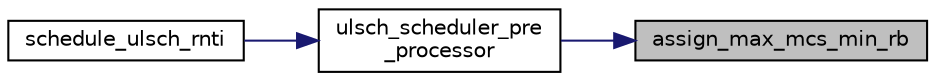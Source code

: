 digraph "assign_max_mcs_min_rb"
{
 // LATEX_PDF_SIZE
  edge [fontname="Helvetica",fontsize="10",labelfontname="Helvetica",labelfontsize="10"];
  node [fontname="Helvetica",fontsize="10",shape=record];
  rankdir="RL";
  Node1 [label="assign_max_mcs_min_rb",height=0.2,width=0.4,color="black", fillcolor="grey75", style="filled", fontcolor="black",tooltip=" "];
  Node1 -> Node2 [dir="back",color="midnightblue",fontsize="10",style="solid",fontname="Helvetica"];
  Node2 [label="ulsch_scheduler_pre\l_processor",height=0.2,width=0.4,color="black", fillcolor="white", style="filled",URL="$group____mac.html#ga9b0d9fce88877cda3f402198e12e80e1",tooltip="ULSCH PRE_PROCESSOR."];
  Node2 -> Node3 [dir="back",color="midnightblue",fontsize="10",style="solid",fontname="Helvetica"];
  Node3 [label="schedule_ulsch_rnti",height=0.2,width=0.4,color="black", fillcolor="white", style="filled",URL="$group____mac.html#ga2dee5c794a1e2e0b49f729119f74ffae",tooltip="ULSCH Scheduling per RNTI."];
}
